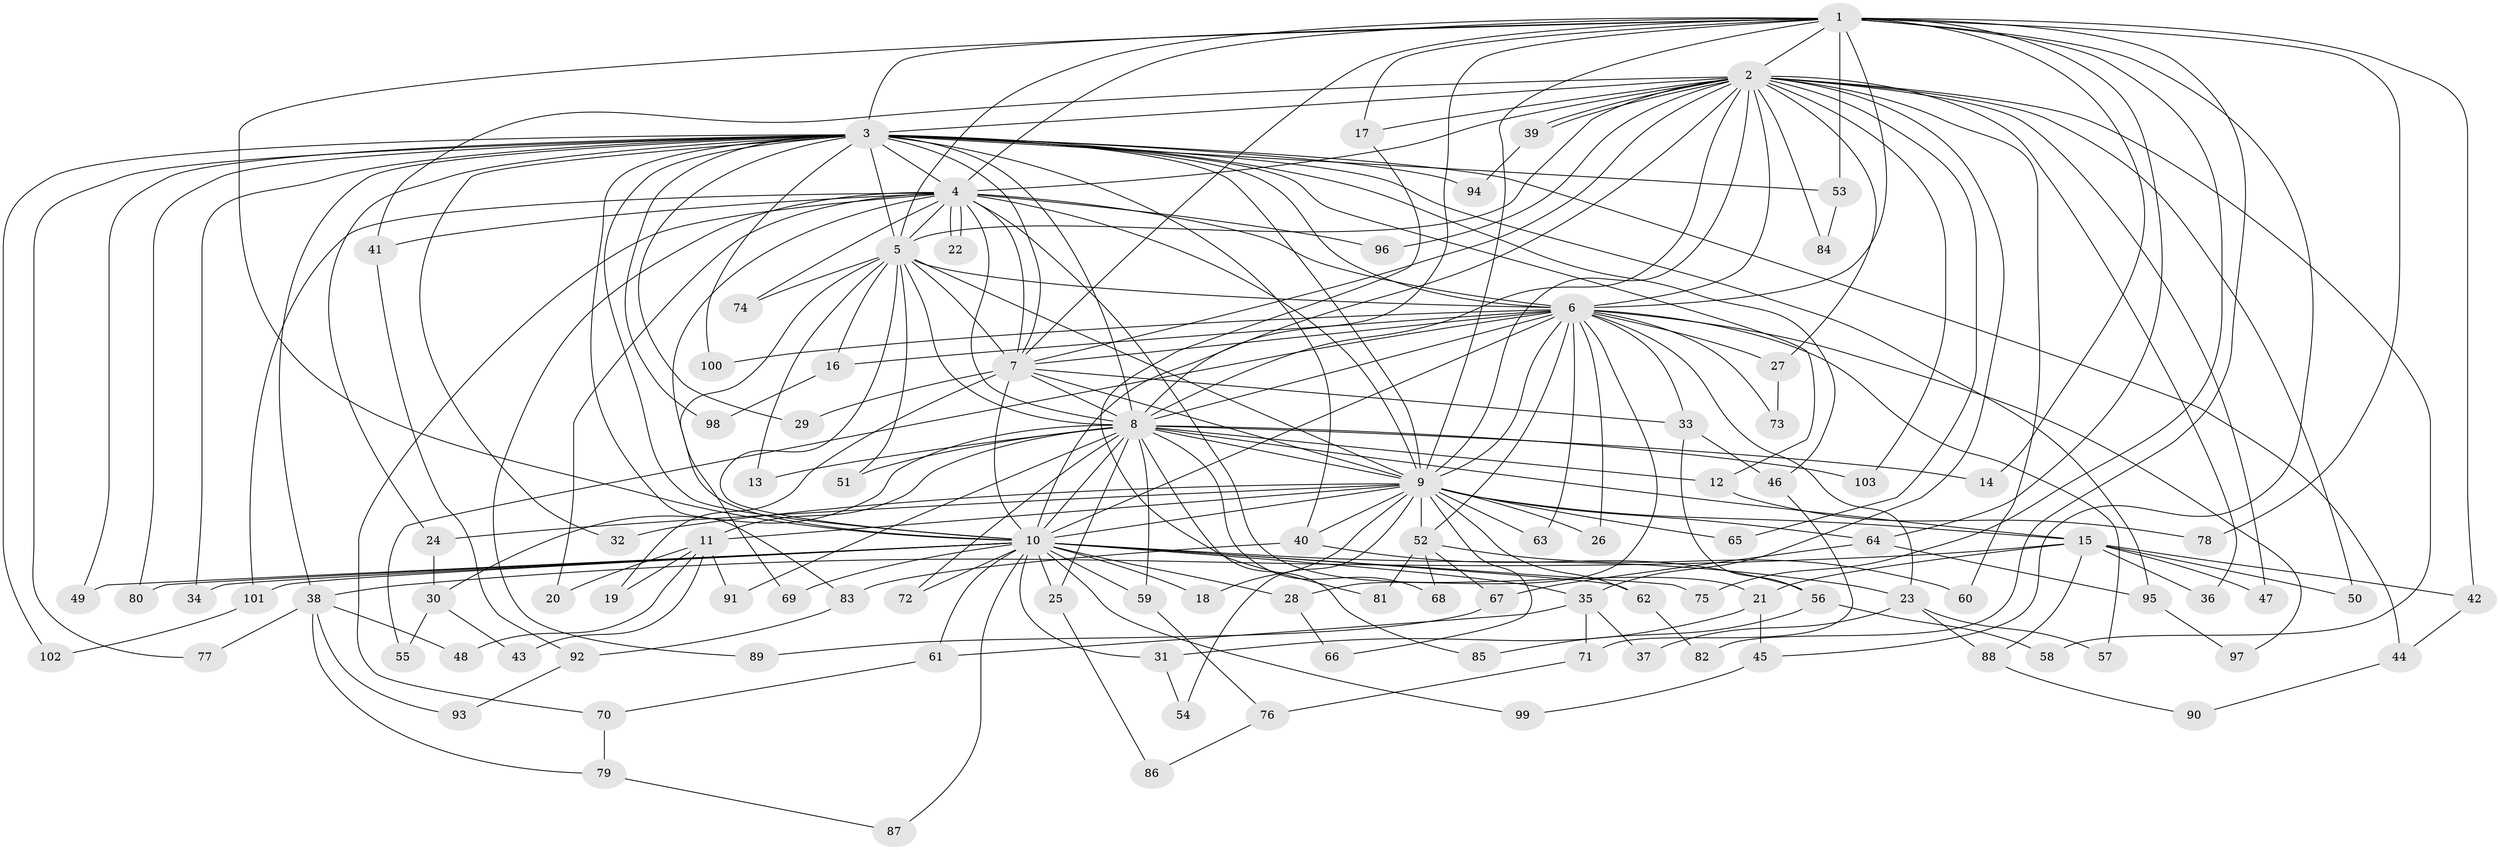 // coarse degree distribution, {17: 0.013333333333333334, 23: 0.02666666666666667, 38: 0.013333333333333334, 16: 0.013333333333333334, 12: 0.013333333333333334, 21: 0.013333333333333334, 11: 0.013333333333333334, 24: 0.013333333333333334, 7: 0.013333333333333334, 2: 0.4666666666666667, 9: 0.013333333333333334, 3: 0.25333333333333335, 5: 0.04, 4: 0.05333333333333334, 6: 0.02666666666666667, 1: 0.013333333333333334}
// Generated by graph-tools (version 1.1) at 2025/51/02/27/25 19:51:50]
// undirected, 103 vertices, 231 edges
graph export_dot {
graph [start="1"]
  node [color=gray90,style=filled];
  1;
  2;
  3;
  4;
  5;
  6;
  7;
  8;
  9;
  10;
  11;
  12;
  13;
  14;
  15;
  16;
  17;
  18;
  19;
  20;
  21;
  22;
  23;
  24;
  25;
  26;
  27;
  28;
  29;
  30;
  31;
  32;
  33;
  34;
  35;
  36;
  37;
  38;
  39;
  40;
  41;
  42;
  43;
  44;
  45;
  46;
  47;
  48;
  49;
  50;
  51;
  52;
  53;
  54;
  55;
  56;
  57;
  58;
  59;
  60;
  61;
  62;
  63;
  64;
  65;
  66;
  67;
  68;
  69;
  70;
  71;
  72;
  73;
  74;
  75;
  76;
  77;
  78;
  79;
  80;
  81;
  82;
  83;
  84;
  85;
  86;
  87;
  88;
  89;
  90;
  91;
  92;
  93;
  94;
  95;
  96;
  97;
  98;
  99;
  100;
  101;
  102;
  103;
  1 -- 2;
  1 -- 3;
  1 -- 4;
  1 -- 5;
  1 -- 6;
  1 -- 7;
  1 -- 8;
  1 -- 9;
  1 -- 10;
  1 -- 14;
  1 -- 17;
  1 -- 42;
  1 -- 45;
  1 -- 53;
  1 -- 64;
  1 -- 75;
  1 -- 78;
  1 -- 82;
  2 -- 3;
  2 -- 4;
  2 -- 5;
  2 -- 6;
  2 -- 7;
  2 -- 8;
  2 -- 9;
  2 -- 10;
  2 -- 17;
  2 -- 27;
  2 -- 35;
  2 -- 36;
  2 -- 39;
  2 -- 39;
  2 -- 41;
  2 -- 47;
  2 -- 50;
  2 -- 58;
  2 -- 60;
  2 -- 65;
  2 -- 84;
  2 -- 96;
  2 -- 103;
  3 -- 4;
  3 -- 5;
  3 -- 6;
  3 -- 7;
  3 -- 8;
  3 -- 9;
  3 -- 10;
  3 -- 12;
  3 -- 24;
  3 -- 29;
  3 -- 32;
  3 -- 34;
  3 -- 38;
  3 -- 40;
  3 -- 44;
  3 -- 46;
  3 -- 49;
  3 -- 53;
  3 -- 77;
  3 -- 80;
  3 -- 83;
  3 -- 94;
  3 -- 95;
  3 -- 98;
  3 -- 100;
  3 -- 102;
  4 -- 5;
  4 -- 6;
  4 -- 7;
  4 -- 8;
  4 -- 9;
  4 -- 10;
  4 -- 20;
  4 -- 21;
  4 -- 22;
  4 -- 22;
  4 -- 41;
  4 -- 70;
  4 -- 74;
  4 -- 89;
  4 -- 96;
  4 -- 101;
  5 -- 6;
  5 -- 7;
  5 -- 8;
  5 -- 9;
  5 -- 10;
  5 -- 13;
  5 -- 16;
  5 -- 51;
  5 -- 69;
  5 -- 74;
  6 -- 7;
  6 -- 8;
  6 -- 9;
  6 -- 10;
  6 -- 16;
  6 -- 23;
  6 -- 26;
  6 -- 27;
  6 -- 28;
  6 -- 33;
  6 -- 52;
  6 -- 55;
  6 -- 57;
  6 -- 63;
  6 -- 73;
  6 -- 97;
  6 -- 100;
  7 -- 8;
  7 -- 9;
  7 -- 10;
  7 -- 19;
  7 -- 29;
  7 -- 33;
  8 -- 9;
  8 -- 10;
  8 -- 11;
  8 -- 12;
  8 -- 13;
  8 -- 14;
  8 -- 15;
  8 -- 25;
  8 -- 30;
  8 -- 51;
  8 -- 59;
  8 -- 68;
  8 -- 72;
  8 -- 85;
  8 -- 91;
  8 -- 103;
  9 -- 10;
  9 -- 11;
  9 -- 15;
  9 -- 18;
  9 -- 24;
  9 -- 26;
  9 -- 32;
  9 -- 40;
  9 -- 52;
  9 -- 54;
  9 -- 62;
  9 -- 63;
  9 -- 64;
  9 -- 65;
  9 -- 66;
  10 -- 18;
  10 -- 23;
  10 -- 25;
  10 -- 28;
  10 -- 31;
  10 -- 34;
  10 -- 35;
  10 -- 49;
  10 -- 59;
  10 -- 61;
  10 -- 62;
  10 -- 69;
  10 -- 72;
  10 -- 75;
  10 -- 80;
  10 -- 87;
  10 -- 99;
  10 -- 101;
  11 -- 19;
  11 -- 20;
  11 -- 43;
  11 -- 48;
  11 -- 91;
  12 -- 78;
  15 -- 21;
  15 -- 36;
  15 -- 38;
  15 -- 42;
  15 -- 47;
  15 -- 50;
  15 -- 88;
  16 -- 98;
  17 -- 81;
  21 -- 31;
  21 -- 45;
  23 -- 37;
  23 -- 57;
  23 -- 88;
  24 -- 30;
  25 -- 86;
  27 -- 73;
  28 -- 66;
  30 -- 43;
  30 -- 55;
  31 -- 54;
  33 -- 46;
  33 -- 56;
  35 -- 37;
  35 -- 61;
  35 -- 71;
  38 -- 48;
  38 -- 77;
  38 -- 79;
  38 -- 93;
  39 -- 94;
  40 -- 56;
  40 -- 83;
  41 -- 92;
  42 -- 44;
  44 -- 90;
  45 -- 99;
  46 -- 71;
  52 -- 60;
  52 -- 67;
  52 -- 68;
  52 -- 81;
  53 -- 84;
  56 -- 58;
  56 -- 85;
  59 -- 76;
  61 -- 70;
  62 -- 82;
  64 -- 67;
  64 -- 95;
  67 -- 89;
  70 -- 79;
  71 -- 76;
  76 -- 86;
  79 -- 87;
  83 -- 92;
  88 -- 90;
  92 -- 93;
  95 -- 97;
  101 -- 102;
}
